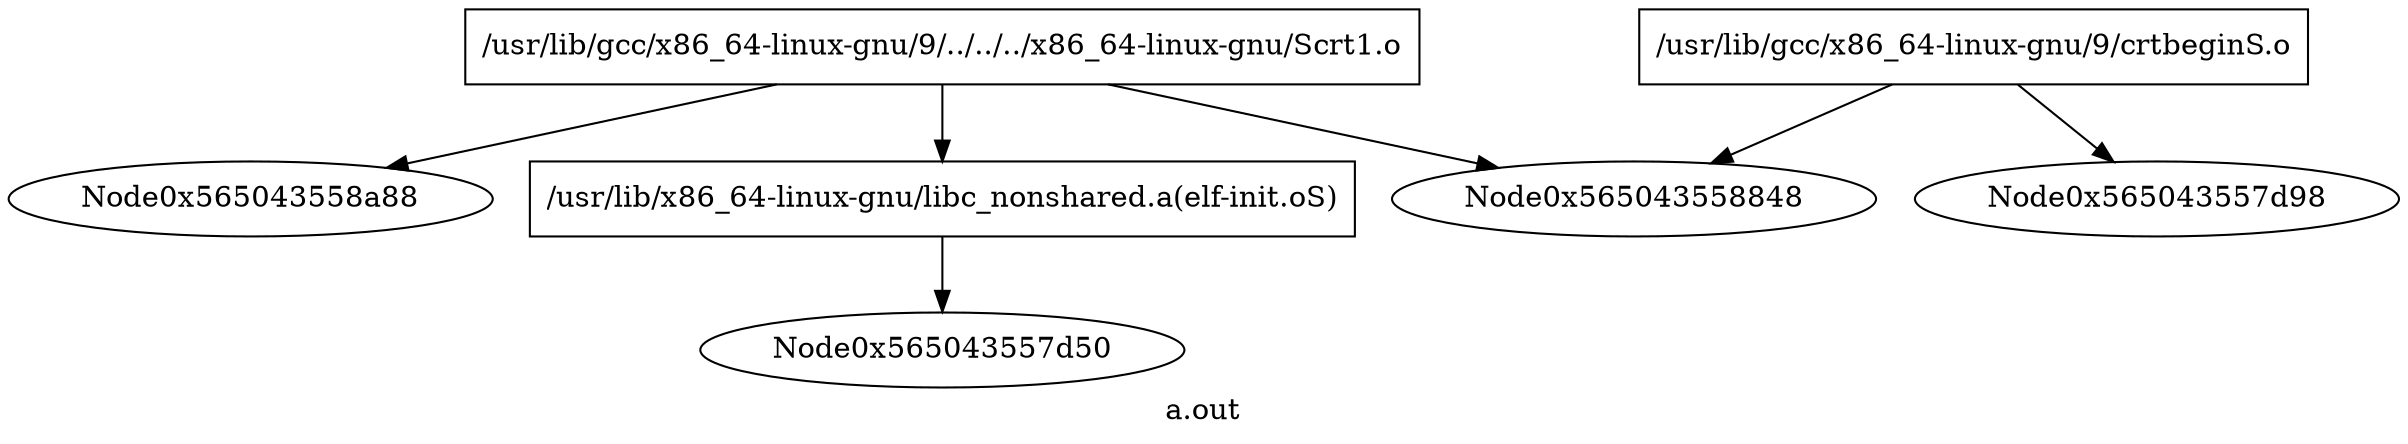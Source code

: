 digraph "a.out" {
	label="a.out";

	Node0x565043558890 [shape=record,label="{/usr/lib/gcc/x86_64-linux-gnu/9/../../../x86_64-linux-gnu/Scrt1.o}"];
	Node0x565043558890 -> Node0x565043558a88;
	Node0x565043558890 -> Node0x565043558a40;
	Node0x565043558890 -> Node0x565043558848;
	Node0x565043558410 [shape=record,label="{/usr/lib/gcc/x86_64-linux-gnu/9/crtbeginS.o}"];
	Node0x565043558410 -> Node0x565043557d98;
	Node0x565043558410 -> Node0x565043558848;
	Node0x565043558a40 [shape=record,label="{/usr/lib/x86_64-linux-gnu/libc_nonshared.a(elf-init.oS)}"];
	Node0x565043558a40 -> Node0x565043557d50;
}
